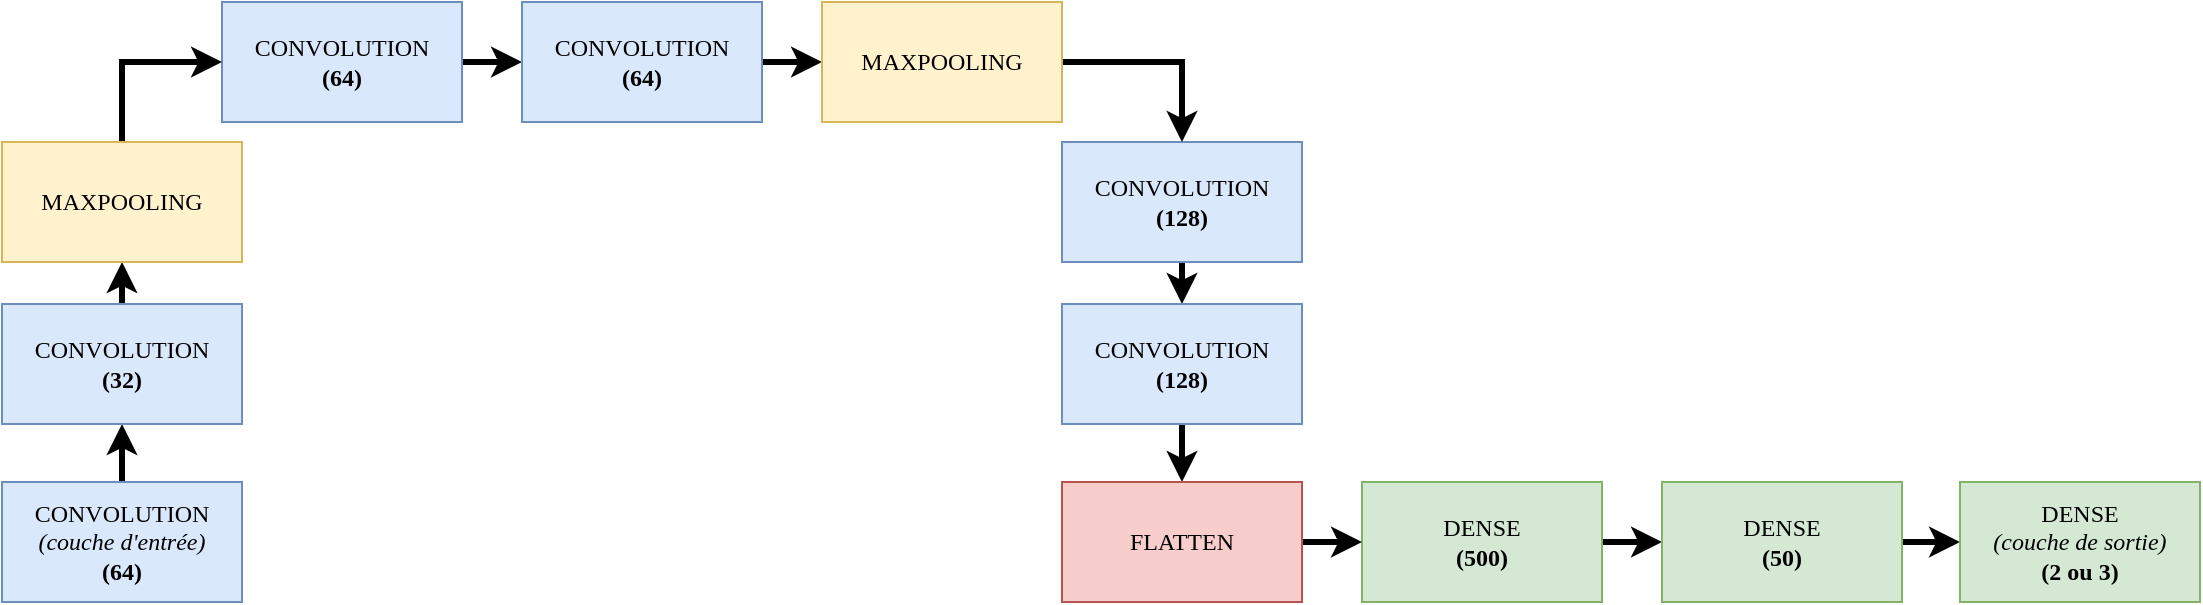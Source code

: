 <mxfile version="13.6.2" type="device" pages="2"><diagram id="00Otvtv3kpeO-yfdXEUo" name="Page-1"><mxGraphModel dx="2048" dy="341" grid="1" gridSize="10" guides="1" tooltips="1" connect="1" arrows="1" fold="1" page="1" pageScale="1" pageWidth="1169" pageHeight="827" math="0" shadow="0"><root><mxCell id="UKNlv2apCD9zDsKlRs_M-0"/><mxCell id="UKNlv2apCD9zDsKlRs_M-1" parent="UKNlv2apCD9zDsKlRs_M-0"/><mxCell id="UKNlv2apCD9zDsKlRs_M-2" style="edgeStyle=orthogonalEdgeStyle;rounded=0;orthogonalLoop=1;jettySize=auto;html=1;exitX=0.5;exitY=0;exitDx=0;exitDy=0;entryX=0.5;entryY=1;entryDx=0;entryDy=0;strokeWidth=3;" parent="UKNlv2apCD9zDsKlRs_M-1" source="UKNlv2apCD9zDsKlRs_M-3" target="UKNlv2apCD9zDsKlRs_M-5" edge="1"><mxGeometry relative="1" as="geometry"/></mxCell><mxCell id="UKNlv2apCD9zDsKlRs_M-3" value="&lt;font face=&quot;Iwona&quot;&gt;CONVOLUTION&lt;br&gt;&lt;i&gt;(couche d'entrée)&lt;/i&gt;&lt;br&gt;&lt;b&gt;(64)&lt;/b&gt;&lt;br&gt;&lt;/font&gt;" style="rounded=0;whiteSpace=wrap;html=1;rotation=0;fillColor=#dae8fc;strokeColor=#6c8ebf;" parent="UKNlv2apCD9zDsKlRs_M-1" vertex="1"><mxGeometry x="40" y="1350" width="120" height="60" as="geometry"/></mxCell><mxCell id="UKNlv2apCD9zDsKlRs_M-23" style="edgeStyle=orthogonalEdgeStyle;rounded=0;orthogonalLoop=1;jettySize=auto;html=1;exitX=0.5;exitY=0;exitDx=0;exitDy=0;entryX=0.5;entryY=1;entryDx=0;entryDy=0;strokeWidth=3;" parent="UKNlv2apCD9zDsKlRs_M-1" source="UKNlv2apCD9zDsKlRs_M-5" target="UKNlv2apCD9zDsKlRs_M-21" edge="1"><mxGeometry relative="1" as="geometry"/></mxCell><mxCell id="UKNlv2apCD9zDsKlRs_M-5" value="&lt;span style=&quot;font-family: &amp;#34;iwona&amp;#34;&quot;&gt;CONVOLUTION&lt;/span&gt;&lt;font face=&quot;Iwona&quot;&gt;&lt;br&gt;&lt;b&gt;(32)&lt;/b&gt;&lt;br&gt;&lt;/font&gt;" style="rounded=0;whiteSpace=wrap;html=1;rotation=0;fillColor=#dae8fc;strokeColor=#6c8ebf;" parent="UKNlv2apCD9zDsKlRs_M-1" vertex="1"><mxGeometry x="40" y="1261" width="120" height="60" as="geometry"/></mxCell><mxCell id="UKNlv2apCD9zDsKlRs_M-6" style="edgeStyle=orthogonalEdgeStyle;rounded=0;orthogonalLoop=1;jettySize=auto;html=1;exitX=1;exitY=0.5;exitDx=0;exitDy=0;entryX=0;entryY=0.5;entryDx=0;entryDy=0;strokeWidth=3;" parent="UKNlv2apCD9zDsKlRs_M-1" source="UKNlv2apCD9zDsKlRs_M-7" target="UKNlv2apCD9zDsKlRs_M-9" edge="1"><mxGeometry relative="1" as="geometry"/></mxCell><mxCell id="UKNlv2apCD9zDsKlRs_M-7" value="&lt;span style=&quot;font-family: &amp;#34;iwona&amp;#34;&quot;&gt;CONVOLUTION&lt;/span&gt;&lt;font face=&quot;Iwona&quot;&gt;&lt;br&gt;&lt;/font&gt;&lt;b style=&quot;font-family: &amp;#34;iwona&amp;#34;&quot;&gt;(64)&lt;/b&gt;&lt;font face=&quot;Iwona&quot;&gt;&lt;br&gt;&lt;/font&gt;" style="rounded=0;whiteSpace=wrap;html=1;rotation=0;fillColor=#dae8fc;strokeColor=#6c8ebf;" parent="UKNlv2apCD9zDsKlRs_M-1" vertex="1"><mxGeometry x="150" y="1110" width="120" height="60" as="geometry"/></mxCell><mxCell id="UKNlv2apCD9zDsKlRs_M-25" style="edgeStyle=orthogonalEdgeStyle;rounded=0;orthogonalLoop=1;jettySize=auto;html=1;exitX=1;exitY=0.5;exitDx=0;exitDy=0;entryX=0;entryY=0.5;entryDx=0;entryDy=0;strokeWidth=3;" parent="UKNlv2apCD9zDsKlRs_M-1" source="UKNlv2apCD9zDsKlRs_M-9" target="UKNlv2apCD9zDsKlRs_M-22" edge="1"><mxGeometry relative="1" as="geometry"/></mxCell><mxCell id="UKNlv2apCD9zDsKlRs_M-9" value="&lt;span style=&quot;font-family: &amp;#34;iwona&amp;#34;&quot;&gt;CONVOLUTION&lt;/span&gt;&lt;font face=&quot;Iwona&quot;&gt;&lt;br&gt;&lt;/font&gt;&lt;b style=&quot;font-family: &amp;#34;iwona&amp;#34;&quot;&gt;(64)&lt;/b&gt;&lt;font face=&quot;Iwona&quot;&gt;&lt;br&gt;&lt;/font&gt;" style="rounded=0;whiteSpace=wrap;html=1;rotation=0;fillColor=#dae8fc;strokeColor=#6c8ebf;" parent="UKNlv2apCD9zDsKlRs_M-1" vertex="1"><mxGeometry x="300" y="1110" width="120" height="60" as="geometry"/></mxCell><mxCell id="UKNlv2apCD9zDsKlRs_M-10" style="edgeStyle=orthogonalEdgeStyle;rounded=0;orthogonalLoop=1;jettySize=auto;html=1;exitX=0.5;exitY=1;exitDx=0;exitDy=0;entryX=0.5;entryY=0;entryDx=0;entryDy=0;strokeWidth=3;" parent="UKNlv2apCD9zDsKlRs_M-1" source="UKNlv2apCD9zDsKlRs_M-11" target="UKNlv2apCD9zDsKlRs_M-13" edge="1"><mxGeometry relative="1" as="geometry"/></mxCell><mxCell id="UKNlv2apCD9zDsKlRs_M-11" value="&lt;span style=&quot;font-family: &amp;#34;iwona&amp;#34;&quot;&gt;CONVOLUTION&lt;/span&gt;&lt;font face=&quot;Iwona&quot;&gt;&lt;br&gt;&lt;/font&gt;&lt;b style=&quot;font-family: &amp;#34;iwona&amp;#34;&quot;&gt;(128)&lt;/b&gt;&lt;font face=&quot;Iwona&quot;&gt;&lt;br&gt;&lt;/font&gt;" style="rounded=0;whiteSpace=wrap;html=1;rotation=0;fillColor=#dae8fc;strokeColor=#6c8ebf;" parent="UKNlv2apCD9zDsKlRs_M-1" vertex="1"><mxGeometry x="570" y="1180" width="120" height="60" as="geometry"/></mxCell><mxCell id="UKNlv2apCD9zDsKlRs_M-12" style="edgeStyle=orthogonalEdgeStyle;rounded=0;orthogonalLoop=1;jettySize=auto;html=1;exitX=0.5;exitY=1;exitDx=0;exitDy=0;entryX=0.5;entryY=0;entryDx=0;entryDy=0;strokeWidth=3;" parent="UKNlv2apCD9zDsKlRs_M-1" source="UKNlv2apCD9zDsKlRs_M-13" target="UKNlv2apCD9zDsKlRs_M-19" edge="1"><mxGeometry relative="1" as="geometry"/></mxCell><mxCell id="UKNlv2apCD9zDsKlRs_M-13" value="&lt;span style=&quot;font-family: &amp;#34;iwona&amp;#34;&quot;&gt;CONVOLUTION&lt;/span&gt;&lt;font face=&quot;Iwona&quot;&gt;&lt;br&gt;&lt;/font&gt;&lt;b style=&quot;font-family: &amp;#34;iwona&amp;#34;&quot;&gt;(128)&lt;/b&gt;&lt;font face=&quot;Iwona&quot;&gt;&lt;br&gt;&lt;/font&gt;" style="rounded=0;whiteSpace=wrap;html=1;rotation=0;fillColor=#dae8fc;strokeColor=#6c8ebf;" parent="UKNlv2apCD9zDsKlRs_M-1" vertex="1"><mxGeometry x="570" y="1261" width="120" height="60" as="geometry"/></mxCell><mxCell id="UKNlv2apCD9zDsKlRs_M-14" style="edgeStyle=orthogonalEdgeStyle;rounded=0;orthogonalLoop=1;jettySize=auto;html=1;exitX=1;exitY=0.5;exitDx=0;exitDy=0;entryX=0;entryY=0.5;entryDx=0;entryDy=0;strokeWidth=3;" parent="UKNlv2apCD9zDsKlRs_M-1" source="UKNlv2apCD9zDsKlRs_M-15" target="UKNlv2apCD9zDsKlRs_M-17" edge="1"><mxGeometry relative="1" as="geometry"/></mxCell><mxCell id="UKNlv2apCD9zDsKlRs_M-15" value="&lt;font face=&quot;Iwona&quot;&gt;DENSE&lt;br&gt;&lt;/font&gt;&lt;b style=&quot;font-family: &amp;#34;iwona&amp;#34;&quot;&gt;(500)&lt;/b&gt;&lt;font face=&quot;Iwona&quot;&gt;&lt;br&gt;&lt;/font&gt;" style="rounded=0;whiteSpace=wrap;html=1;rotation=0;fillColor=#d5e8d4;strokeColor=#82b366;" parent="UKNlv2apCD9zDsKlRs_M-1" vertex="1"><mxGeometry x="720" y="1350" width="120" height="60" as="geometry"/></mxCell><mxCell id="UKNlv2apCD9zDsKlRs_M-16" style="edgeStyle=orthogonalEdgeStyle;rounded=0;orthogonalLoop=1;jettySize=auto;html=1;exitX=1;exitY=0.5;exitDx=0;exitDy=0;entryX=0;entryY=0.5;entryDx=0;entryDy=0;strokeWidth=3;" parent="UKNlv2apCD9zDsKlRs_M-1" source="UKNlv2apCD9zDsKlRs_M-17" target="UKNlv2apCD9zDsKlRs_M-20" edge="1"><mxGeometry relative="1" as="geometry"/></mxCell><mxCell id="UKNlv2apCD9zDsKlRs_M-17" value="&lt;font face=&quot;Iwona&quot;&gt;DENSE&lt;br&gt;&lt;/font&gt;&lt;b style=&quot;font-family: &amp;#34;iwona&amp;#34;&quot;&gt;(50)&lt;/b&gt;&lt;font face=&quot;Iwona&quot;&gt;&lt;br&gt;&lt;/font&gt;" style="rounded=0;whiteSpace=wrap;html=1;rotation=0;fillColor=#d5e8d4;strokeColor=#82b366;" parent="UKNlv2apCD9zDsKlRs_M-1" vertex="1"><mxGeometry x="870" y="1350" width="120" height="60" as="geometry"/></mxCell><mxCell id="UKNlv2apCD9zDsKlRs_M-18" style="edgeStyle=orthogonalEdgeStyle;rounded=0;orthogonalLoop=1;jettySize=auto;html=1;exitX=1;exitY=0.5;exitDx=0;exitDy=0;entryX=0;entryY=0.5;entryDx=0;entryDy=0;strokeWidth=3;" parent="UKNlv2apCD9zDsKlRs_M-1" source="UKNlv2apCD9zDsKlRs_M-19" target="UKNlv2apCD9zDsKlRs_M-15" edge="1"><mxGeometry relative="1" as="geometry"/></mxCell><mxCell id="UKNlv2apCD9zDsKlRs_M-19" value="&lt;font face=&quot;Iwona&quot;&gt;FLATTEN&lt;/font&gt;" style="rounded=0;whiteSpace=wrap;html=1;rotation=0;fillColor=#f8cecc;strokeColor=#b85450;" parent="UKNlv2apCD9zDsKlRs_M-1" vertex="1"><mxGeometry x="570" y="1350" width="120" height="60" as="geometry"/></mxCell><mxCell id="UKNlv2apCD9zDsKlRs_M-20" value="&lt;font face=&quot;Iwona&quot;&gt;DENSE&lt;br&gt;&lt;i&gt;(couche de sortie)&lt;br&gt;&lt;/i&gt;&lt;/font&gt;&lt;b style=&quot;font-family: &amp;#34;iwona&amp;#34;&quot;&gt;(2 ou 3)&lt;/b&gt;&lt;font face=&quot;Iwona&quot;&gt;&lt;i&gt;&lt;br&gt;&lt;/i&gt;&lt;/font&gt;" style="rounded=0;whiteSpace=wrap;html=1;rotation=0;fillColor=#d5e8d4;strokeColor=#82b366;" parent="UKNlv2apCD9zDsKlRs_M-1" vertex="1"><mxGeometry x="1019" y="1350" width="120" height="60" as="geometry"/></mxCell><mxCell id="UKNlv2apCD9zDsKlRs_M-24" style="edgeStyle=orthogonalEdgeStyle;rounded=0;orthogonalLoop=1;jettySize=auto;html=1;exitX=0.5;exitY=0;exitDx=0;exitDy=0;entryX=0;entryY=0.5;entryDx=0;entryDy=0;strokeWidth=3;" parent="UKNlv2apCD9zDsKlRs_M-1" source="UKNlv2apCD9zDsKlRs_M-21" target="UKNlv2apCD9zDsKlRs_M-7" edge="1"><mxGeometry relative="1" as="geometry"/></mxCell><mxCell id="UKNlv2apCD9zDsKlRs_M-21" value="&lt;font face=&quot;Iwona&quot;&gt;MAXPOOLING&lt;br&gt;&lt;/font&gt;" style="rounded=0;whiteSpace=wrap;html=1;rotation=0;fillColor=#fff2cc;strokeColor=#d6b656;" parent="UKNlv2apCD9zDsKlRs_M-1" vertex="1"><mxGeometry x="40" y="1180" width="120" height="60" as="geometry"/></mxCell><mxCell id="UKNlv2apCD9zDsKlRs_M-26" style="edgeStyle=orthogonalEdgeStyle;rounded=0;orthogonalLoop=1;jettySize=auto;html=1;exitX=1;exitY=0.5;exitDx=0;exitDy=0;entryX=0.5;entryY=0;entryDx=0;entryDy=0;strokeWidth=3;" parent="UKNlv2apCD9zDsKlRs_M-1" source="UKNlv2apCD9zDsKlRs_M-22" target="UKNlv2apCD9zDsKlRs_M-11" edge="1"><mxGeometry relative="1" as="geometry"/></mxCell><mxCell id="UKNlv2apCD9zDsKlRs_M-22" value="&lt;span style=&quot;font-family: &amp;#34;iwona&amp;#34;&quot;&gt;MAXPOOLING&lt;/span&gt;&lt;font face=&quot;Iwona&quot;&gt;&lt;br&gt;&lt;/font&gt;" style="rounded=0;whiteSpace=wrap;html=1;rotation=0;fillColor=#fff2cc;strokeColor=#d6b656;" parent="UKNlv2apCD9zDsKlRs_M-1" vertex="1"><mxGeometry x="450" y="1110" width="120" height="60" as="geometry"/></mxCell></root></mxGraphModel></diagram><diagram id="0EW_c9BP7bmkgiEVMeh-" name="Page-2"><mxGraphModel dx="2048" dy="341" grid="1" gridSize="10" guides="1" tooltips="1" connect="1" arrows="1" fold="1" page="1" pageScale="1" pageWidth="1169" pageHeight="827" math="0" shadow="0"><root><mxCell id="0"/><mxCell id="1" parent="0"/><mxCell id="5w7G6gvOBZola3X3LOAQ-1" style="edgeStyle=orthogonalEdgeStyle;rounded=0;orthogonalLoop=1;jettySize=auto;html=1;exitX=0.5;exitY=0;exitDx=0;exitDy=0;entryX=0.5;entryY=1;entryDx=0;entryDy=0;strokeWidth=3;" edge="1" parent="1" source="5w7G6gvOBZola3X3LOAQ-2" target="5w7G6gvOBZola3X3LOAQ-4"><mxGeometry relative="1" as="geometry"/></mxCell><mxCell id="5w7G6gvOBZola3X3LOAQ-2" value="&lt;font face=&quot;Iwona&quot;&gt;CONVOLUTION&lt;br&gt;&lt;i&gt;(couche d'entrée)&lt;/i&gt;&lt;br&gt;&lt;b&gt;(64)&lt;/b&gt;&lt;br&gt;&lt;/font&gt;" style="rounded=0;whiteSpace=wrap;html=1;rotation=0;fillColor=#dae8fc;strokeColor=#6c8ebf;" vertex="1" parent="1"><mxGeometry x="40" y="1350" width="120" height="60" as="geometry"/></mxCell><mxCell id="5w7G6gvOBZola3X3LOAQ-3" style="edgeStyle=orthogonalEdgeStyle;rounded=0;orthogonalLoop=1;jettySize=auto;html=1;exitX=0.5;exitY=0;exitDx=0;exitDy=0;entryX=0;entryY=0.5;entryDx=0;entryDy=0;strokeWidth=3;" edge="1" parent="1" source="5w7G6gvOBZola3X3LOAQ-4" target="5w7G6gvOBZola3X3LOAQ-6"><mxGeometry relative="1" as="geometry"><mxPoint x="100" y="1240" as="targetPoint"/></mxGeometry></mxCell><mxCell id="5w7G6gvOBZola3X3LOAQ-4" value="&lt;span style=&quot;font-family: &amp;#34;iwona&amp;#34;&quot;&gt;CONVOLUTION&lt;/span&gt;&lt;font face=&quot;Iwona&quot;&gt;&lt;br&gt;&lt;b&gt;(32)&lt;/b&gt;&lt;br&gt;&lt;/font&gt;" style="rounded=0;whiteSpace=wrap;html=1;rotation=0;fillColor=#dae8fc;strokeColor=#6c8ebf;" vertex="1" parent="1"><mxGeometry x="40" y="1261" width="120" height="60" as="geometry"/></mxCell><mxCell id="5w7G6gvOBZola3X3LOAQ-5" style="edgeStyle=orthogonalEdgeStyle;rounded=0;orthogonalLoop=1;jettySize=auto;html=1;exitX=1;exitY=0.5;exitDx=0;exitDy=0;entryX=0;entryY=0.5;entryDx=0;entryDy=0;strokeWidth=3;" edge="1" parent="1" source="5w7G6gvOBZola3X3LOAQ-6" target="5w7G6gvOBZola3X3LOAQ-8"><mxGeometry relative="1" as="geometry"/></mxCell><mxCell id="5w7G6gvOBZola3X3LOAQ-6" value="&lt;span style=&quot;font-family: &amp;#34;iwona&amp;#34;&quot;&gt;CONVOLUTION&lt;/span&gt;&lt;font face=&quot;Iwona&quot;&gt;&lt;br&gt;&lt;/font&gt;&lt;b style=&quot;font-family: &amp;#34;iwona&amp;#34;&quot;&gt;(64)&lt;/b&gt;&lt;font face=&quot;Iwona&quot;&gt;&lt;br&gt;&lt;/font&gt;" style="rounded=0;whiteSpace=wrap;html=1;rotation=0;fillColor=#dae8fc;strokeColor=#6c8ebf;" vertex="1" parent="1"><mxGeometry x="150" y="1110" width="120" height="60" as="geometry"/></mxCell><mxCell id="5w7G6gvOBZola3X3LOAQ-7" style="edgeStyle=orthogonalEdgeStyle;rounded=0;orthogonalLoop=1;jettySize=auto;html=1;exitX=1;exitY=0.5;exitDx=0;exitDy=0;entryX=0.5;entryY=0;entryDx=0;entryDy=0;strokeWidth=3;" edge="1" parent="1" source="5w7G6gvOBZola3X3LOAQ-8" target="5w7G6gvOBZola3X3LOAQ-10"><mxGeometry relative="1" as="geometry"><mxPoint x="450" y="1140" as="targetPoint"/></mxGeometry></mxCell><mxCell id="5w7G6gvOBZola3X3LOAQ-8" value="&lt;span style=&quot;font-family: &amp;#34;iwona&amp;#34;&quot;&gt;CONVOLUTION&lt;/span&gt;&lt;font face=&quot;Iwona&quot;&gt;&lt;br&gt;&lt;/font&gt;&lt;b style=&quot;font-family: &amp;#34;iwona&amp;#34;&quot;&gt;(64)&lt;/b&gt;&lt;font face=&quot;Iwona&quot;&gt;&lt;br&gt;&lt;/font&gt;" style="rounded=0;whiteSpace=wrap;html=1;rotation=0;fillColor=#dae8fc;strokeColor=#6c8ebf;" vertex="1" parent="1"><mxGeometry x="300" y="1110" width="120" height="60" as="geometry"/></mxCell><mxCell id="5w7G6gvOBZola3X3LOAQ-9" style="edgeStyle=orthogonalEdgeStyle;rounded=0;orthogonalLoop=1;jettySize=auto;html=1;exitX=0.5;exitY=1;exitDx=0;exitDy=0;entryX=0.5;entryY=0;entryDx=0;entryDy=0;strokeWidth=3;" edge="1" parent="1" source="5w7G6gvOBZola3X3LOAQ-10" target="5w7G6gvOBZola3X3LOAQ-12"><mxGeometry relative="1" as="geometry"/></mxCell><mxCell id="5w7G6gvOBZola3X3LOAQ-10" value="&lt;span style=&quot;font-family: &amp;#34;iwona&amp;#34;&quot;&gt;CONVOLUTION&lt;/span&gt;&lt;font face=&quot;Iwona&quot;&gt;&lt;br&gt;&lt;/font&gt;&lt;b style=&quot;font-family: &amp;#34;iwona&amp;#34;&quot;&gt;(128)&lt;/b&gt;&lt;font face=&quot;Iwona&quot;&gt;&lt;br&gt;&lt;/font&gt;" style="rounded=0;whiteSpace=wrap;html=1;rotation=0;fillColor=#dae8fc;strokeColor=#6c8ebf;" vertex="1" parent="1"><mxGeometry x="570" y="1180" width="120" height="60" as="geometry"/></mxCell><mxCell id="5w7G6gvOBZola3X3LOAQ-11" style="edgeStyle=orthogonalEdgeStyle;rounded=0;orthogonalLoop=1;jettySize=auto;html=1;exitX=0.5;exitY=1;exitDx=0;exitDy=0;entryX=0.5;entryY=0;entryDx=0;entryDy=0;strokeWidth=3;" edge="1" parent="1" source="5w7G6gvOBZola3X3LOAQ-12" target="5w7G6gvOBZola3X3LOAQ-18"><mxGeometry relative="1" as="geometry"/></mxCell><mxCell id="5w7G6gvOBZola3X3LOAQ-12" value="&lt;span style=&quot;font-family: &amp;#34;iwona&amp;#34;&quot;&gt;CONVOLUTION&lt;/span&gt;&lt;font face=&quot;Iwona&quot;&gt;&lt;br&gt;&lt;/font&gt;&lt;b style=&quot;font-family: &amp;#34;iwona&amp;#34;&quot;&gt;(128)&lt;/b&gt;&lt;font face=&quot;Iwona&quot;&gt;&lt;br&gt;&lt;/font&gt;" style="rounded=0;whiteSpace=wrap;html=1;rotation=0;fillColor=#dae8fc;strokeColor=#6c8ebf;" vertex="1" parent="1"><mxGeometry x="570" y="1261" width="120" height="60" as="geometry"/></mxCell><mxCell id="5w7G6gvOBZola3X3LOAQ-13" style="edgeStyle=orthogonalEdgeStyle;rounded=0;orthogonalLoop=1;jettySize=auto;html=1;exitX=1;exitY=0.5;exitDx=0;exitDy=0;entryX=0;entryY=0.5;entryDx=0;entryDy=0;strokeWidth=3;" edge="1" parent="1" source="5w7G6gvOBZola3X3LOAQ-14" target="5w7G6gvOBZola3X3LOAQ-16"><mxGeometry relative="1" as="geometry"/></mxCell><mxCell id="5w7G6gvOBZola3X3LOAQ-14" value="&lt;font face=&quot;Iwona&quot;&gt;DENSE&lt;br&gt;&lt;/font&gt;&lt;b style=&quot;font-family: &amp;#34;iwona&amp;#34;&quot;&gt;(500)&lt;/b&gt;&lt;font face=&quot;Iwona&quot;&gt;&lt;br&gt;&lt;/font&gt;" style="rounded=0;whiteSpace=wrap;html=1;rotation=0;fillColor=#d5e8d4;strokeColor=#82b366;" vertex="1" parent="1"><mxGeometry x="720" y="1350" width="120" height="60" as="geometry"/></mxCell><mxCell id="5w7G6gvOBZola3X3LOAQ-15" style="edgeStyle=orthogonalEdgeStyle;rounded=0;orthogonalLoop=1;jettySize=auto;html=1;exitX=1;exitY=0.5;exitDx=0;exitDy=0;entryX=0;entryY=0.5;entryDx=0;entryDy=0;strokeWidth=3;" edge="1" parent="1" source="5w7G6gvOBZola3X3LOAQ-16" target="5w7G6gvOBZola3X3LOAQ-19"><mxGeometry relative="1" as="geometry"/></mxCell><mxCell id="5w7G6gvOBZola3X3LOAQ-16" value="&lt;font face=&quot;Iwona&quot;&gt;DENSE&lt;br&gt;&lt;/font&gt;&lt;b style=&quot;font-family: &amp;#34;iwona&amp;#34;&quot;&gt;(50)&lt;/b&gt;&lt;font face=&quot;Iwona&quot;&gt;&lt;br&gt;&lt;/font&gt;" style="rounded=0;whiteSpace=wrap;html=1;rotation=0;fillColor=#d5e8d4;strokeColor=#82b366;" vertex="1" parent="1"><mxGeometry x="870" y="1350" width="120" height="60" as="geometry"/></mxCell><mxCell id="5w7G6gvOBZola3X3LOAQ-17" style="edgeStyle=orthogonalEdgeStyle;rounded=0;orthogonalLoop=1;jettySize=auto;html=1;exitX=1;exitY=0.5;exitDx=0;exitDy=0;entryX=0;entryY=0.5;entryDx=0;entryDy=0;strokeWidth=3;" edge="1" parent="1" source="5w7G6gvOBZola3X3LOAQ-18" target="5w7G6gvOBZola3X3LOAQ-14"><mxGeometry relative="1" as="geometry"/></mxCell><mxCell id="5w7G6gvOBZola3X3LOAQ-18" value="&lt;font face=&quot;Iwona&quot;&gt;FLATTEN&lt;/font&gt;" style="rounded=0;whiteSpace=wrap;html=1;rotation=0;fillColor=#f8cecc;strokeColor=#b85450;" vertex="1" parent="1"><mxGeometry x="570" y="1350" width="120" height="60" as="geometry"/></mxCell><mxCell id="5w7G6gvOBZola3X3LOAQ-19" value="&lt;font face=&quot;Iwona&quot;&gt;DENSE&lt;br&gt;&lt;i&gt;(couche de sortie)&lt;br&gt;&lt;/i&gt;&lt;/font&gt;&lt;b style=&quot;font-family: &amp;#34;iwona&amp;#34;&quot;&gt;(2 ou 3)&lt;/b&gt;&lt;font face=&quot;Iwona&quot;&gt;&lt;i&gt;&lt;br&gt;&lt;/i&gt;&lt;/font&gt;" style="rounded=0;whiteSpace=wrap;html=1;rotation=0;fillColor=#d5e8d4;strokeColor=#82b366;" vertex="1" parent="1"><mxGeometry x="1019" y="1350" width="120" height="60" as="geometry"/></mxCell></root></mxGraphModel></diagram></mxfile>